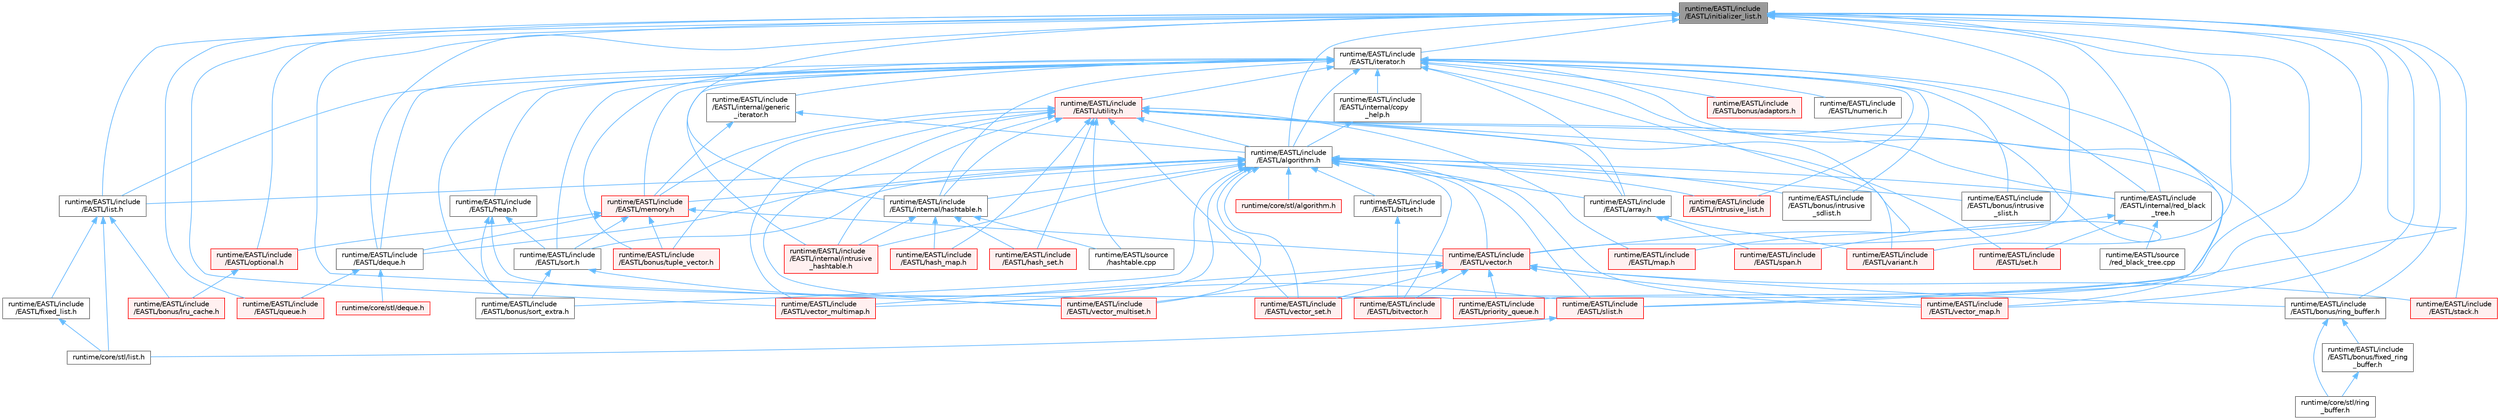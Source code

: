 digraph "runtime/EASTL/include/EASTL/initializer_list.h"
{
 // LATEX_PDF_SIZE
  bgcolor="transparent";
  edge [fontname=Helvetica,fontsize=10,labelfontname=Helvetica,labelfontsize=10];
  node [fontname=Helvetica,fontsize=10,shape=box,height=0.2,width=0.4];
  Node1 [id="Node000001",label="runtime/EASTL/include\l/EASTL/initializer_list.h",height=0.2,width=0.4,color="gray40", fillcolor="grey60", style="filled", fontcolor="black",tooltip=" "];
  Node1 -> Node2 [id="edge1_Node000001_Node000002",dir="back",color="steelblue1",style="solid",tooltip=" "];
  Node2 [id="Node000002",label="runtime/EASTL/include\l/EASTL/algorithm.h",height=0.2,width=0.4,color="grey40", fillcolor="white", style="filled",URL="$_e_a_s_t_l_2include_2_e_a_s_t_l_2algorithm_8h.html",tooltip=" "];
  Node2 -> Node3 [id="edge2_Node000002_Node000003",dir="back",color="steelblue1",style="solid",tooltip=" "];
  Node3 [id="Node000003",label="runtime/EASTL/include\l/EASTL/array.h",height=0.2,width=0.4,color="grey40", fillcolor="white", style="filled",URL="$array_8h.html",tooltip=" "];
  Node3 -> Node4 [id="edge3_Node000003_Node000004",dir="back",color="steelblue1",style="solid",tooltip=" "];
  Node4 [id="Node000004",label="runtime/EASTL/include\l/EASTL/span.h",height=0.2,width=0.4,color="red", fillcolor="#FFF0F0", style="filled",URL="$span_8h.html",tooltip=" "];
  Node3 -> Node416 [id="edge4_Node000003_Node000416",dir="back",color="steelblue1",style="solid",tooltip=" "];
  Node416 [id="Node000416",label="runtime/EASTL/include\l/EASTL/variant.h",height=0.2,width=0.4,color="red", fillcolor="#FFF0F0", style="filled",URL="$_e_a_s_t_l_2include_2_e_a_s_t_l_2variant_8h.html",tooltip=" "];
  Node2 -> Node71 [id="edge5_Node000002_Node000071",dir="back",color="steelblue1",style="solid",tooltip=" "];
  Node71 [id="Node000071",label="runtime/EASTL/include\l/EASTL/bitset.h",height=0.2,width=0.4,color="grey40", fillcolor="white", style="filled",URL="$bitset_8h.html",tooltip=" "];
  Node71 -> Node72 [id="edge6_Node000071_Node000072",dir="back",color="steelblue1",style="solid",tooltip=" "];
  Node72 [id="Node000072",label="runtime/EASTL/include\l/EASTL/bitvector.h",height=0.2,width=0.4,color="red", fillcolor="#FFF0F0", style="filled",URL="$bitvector_8h.html",tooltip=" "];
  Node2 -> Node72 [id="edge7_Node000002_Node000072",dir="back",color="steelblue1",style="solid",tooltip=" "];
  Node2 -> Node418 [id="edge8_Node000002_Node000418",dir="back",color="steelblue1",style="solid",tooltip=" "];
  Node418 [id="Node000418",label="runtime/EASTL/include\l/EASTL/bonus/intrusive\l_sdlist.h",height=0.2,width=0.4,color="grey40", fillcolor="white", style="filled",URL="$intrusive__sdlist_8h.html",tooltip=" "];
  Node2 -> Node419 [id="edge9_Node000002_Node000419",dir="back",color="steelblue1",style="solid",tooltip=" "];
  Node419 [id="Node000419",label="runtime/EASTL/include\l/EASTL/bonus/intrusive\l_slist.h",height=0.2,width=0.4,color="grey40", fillcolor="white", style="filled",URL="$intrusive__slist_8h.html",tooltip=" "];
  Node2 -> Node420 [id="edge10_Node000002_Node000420",dir="back",color="steelblue1",style="solid",tooltip=" "];
  Node420 [id="Node000420",label="runtime/EASTL/include\l/EASTL/bonus/sort_extra.h",height=0.2,width=0.4,color="grey40", fillcolor="white", style="filled",URL="$sort__extra_8h.html",tooltip=" "];
  Node2 -> Node421 [id="edge11_Node000002_Node000421",dir="back",color="steelblue1",style="solid",tooltip=" "];
  Node421 [id="Node000421",label="runtime/EASTL/include\l/EASTL/deque.h",height=0.2,width=0.4,color="grey40", fillcolor="white", style="filled",URL="$_e_a_s_t_l_2include_2_e_a_s_t_l_2deque_8h.html",tooltip=" "];
  Node421 -> Node422 [id="edge12_Node000421_Node000422",dir="back",color="steelblue1",style="solid",tooltip=" "];
  Node422 [id="Node000422",label="runtime/EASTL/include\l/EASTL/queue.h",height=0.2,width=0.4,color="red", fillcolor="#FFF0F0", style="filled",URL="$_e_a_s_t_l_2include_2_e_a_s_t_l_2queue_8h.html",tooltip=" "];
  Node421 -> Node424 [id="edge13_Node000421_Node000424",dir="back",color="steelblue1",style="solid",tooltip=" "];
  Node424 [id="Node000424",label="runtime/core/stl/deque.h",height=0.2,width=0.4,color="red", fillcolor="#FFF0F0", style="filled",URL="$core_2stl_2deque_8h.html",tooltip=" "];
  Node2 -> Node97 [id="edge14_Node000002_Node000097",dir="back",color="steelblue1",style="solid",tooltip=" "];
  Node97 [id="Node000097",label="runtime/EASTL/include\l/EASTL/internal/hashtable.h",height=0.2,width=0.4,color="grey40", fillcolor="white", style="filled",URL="$hashtable_8h.html",tooltip=" "];
  Node97 -> Node98 [id="edge15_Node000097_Node000098",dir="back",color="steelblue1",style="solid",tooltip=" "];
  Node98 [id="Node000098",label="runtime/EASTL/include\l/EASTL/hash_map.h",height=0.2,width=0.4,color="red", fillcolor="#FFF0F0", style="filled",URL="$hash__map_8h.html",tooltip=" "];
  Node97 -> Node104 [id="edge16_Node000097_Node000104",dir="back",color="steelblue1",style="solid",tooltip=" "];
  Node104 [id="Node000104",label="runtime/EASTL/include\l/EASTL/hash_set.h",height=0.2,width=0.4,color="red", fillcolor="#FFF0F0", style="filled",URL="$hash__set_8h.html",tooltip=" "];
  Node97 -> Node107 [id="edge17_Node000097_Node000107",dir="back",color="steelblue1",style="solid",tooltip=" "];
  Node107 [id="Node000107",label="runtime/EASTL/include\l/EASTL/internal/intrusive\l_hashtable.h",height=0.2,width=0.4,color="red", fillcolor="#FFF0F0", style="filled",URL="$intrusive__hashtable_8h.html",tooltip=" "];
  Node97 -> Node110 [id="edge18_Node000097_Node000110",dir="back",color="steelblue1",style="solid",tooltip=" "];
  Node110 [id="Node000110",label="runtime/EASTL/source\l/hashtable.cpp",height=0.2,width=0.4,color="grey40", fillcolor="white", style="filled",URL="$hashtable_8cpp.html",tooltip=" "];
  Node2 -> Node107 [id="edge19_Node000002_Node000107",dir="back",color="steelblue1",style="solid",tooltip=" "];
  Node2 -> Node425 [id="edge20_Node000002_Node000425",dir="back",color="steelblue1",style="solid",tooltip=" "];
  Node425 [id="Node000425",label="runtime/EASTL/include\l/EASTL/internal/red_black\l_tree.h",height=0.2,width=0.4,color="grey40", fillcolor="white", style="filled",URL="$red__black__tree_8h.html",tooltip=" "];
  Node425 -> Node426 [id="edge21_Node000425_Node000426",dir="back",color="steelblue1",style="solid",tooltip=" "];
  Node426 [id="Node000426",label="runtime/EASTL/include\l/EASTL/map.h",height=0.2,width=0.4,color="red", fillcolor="#FFF0F0", style="filled",URL="$_e_a_s_t_l_2include_2_e_a_s_t_l_2map_8h.html",tooltip=" "];
  Node425 -> Node430 [id="edge22_Node000425_Node000430",dir="back",color="steelblue1",style="solid",tooltip=" "];
  Node430 [id="Node000430",label="runtime/EASTL/include\l/EASTL/set.h",height=0.2,width=0.4,color="red", fillcolor="#FFF0F0", style="filled",URL="$set_8h.html",tooltip=" "];
  Node425 -> Node432 [id="edge23_Node000425_Node000432",dir="back",color="steelblue1",style="solid",tooltip=" "];
  Node432 [id="Node000432",label="runtime/EASTL/source\l/red_black_tree.cpp",height=0.2,width=0.4,color="grey40", fillcolor="white", style="filled",URL="$red__black__tree_8cpp.html",tooltip=" "];
  Node2 -> Node433 [id="edge24_Node000002_Node000433",dir="back",color="steelblue1",style="solid",tooltip=" "];
  Node433 [id="Node000433",label="runtime/EASTL/include\l/EASTL/intrusive_list.h",height=0.2,width=0.4,color="red", fillcolor="#FFF0F0", style="filled",URL="$intrusive__list_8h.html",tooltip=" "];
  Node2 -> Node435 [id="edge25_Node000002_Node000435",dir="back",color="steelblue1",style="solid",tooltip=" "];
  Node435 [id="Node000435",label="runtime/EASTL/include\l/EASTL/list.h",height=0.2,width=0.4,color="grey40", fillcolor="white", style="filled",URL="$_e_a_s_t_l_2include_2_e_a_s_t_l_2list_8h.html",tooltip=" "];
  Node435 -> Node102 [id="edge26_Node000435_Node000102",dir="back",color="steelblue1",style="solid",tooltip=" "];
  Node102 [id="Node000102",label="runtime/EASTL/include\l/EASTL/bonus/lru_cache.h",height=0.2,width=0.4,color="red", fillcolor="#FFF0F0", style="filled",URL="$_e_a_s_t_l_2include_2_e_a_s_t_l_2bonus_2lru__cache_8h.html",tooltip=" "];
  Node435 -> Node436 [id="edge27_Node000435_Node000436",dir="back",color="steelblue1",style="solid",tooltip=" "];
  Node436 [id="Node000436",label="runtime/EASTL/include\l/EASTL/fixed_list.h",height=0.2,width=0.4,color="grey40", fillcolor="white", style="filled",URL="$fixed__list_8h.html",tooltip=" "];
  Node436 -> Node437 [id="edge28_Node000436_Node000437",dir="back",color="steelblue1",style="solid",tooltip=" "];
  Node437 [id="Node000437",label="runtime/core/stl/list.h",height=0.2,width=0.4,color="grey40", fillcolor="white", style="filled",URL="$core_2stl_2list_8h.html",tooltip=" "];
  Node435 -> Node437 [id="edge29_Node000435_Node000437",dir="back",color="steelblue1",style="solid",tooltip=" "];
  Node2 -> Node438 [id="edge30_Node000002_Node000438",dir="back",color="steelblue1",style="solid",tooltip=" "];
  Node438 [id="Node000438",label="runtime/EASTL/include\l/EASTL/memory.h",height=0.2,width=0.4,color="red", fillcolor="#FFF0F0", style="filled",URL="$_e_a_s_t_l_2include_2_e_a_s_t_l_2memory_8h.html",tooltip=" "];
  Node438 -> Node439 [id="edge31_Node000438_Node000439",dir="back",color="steelblue1",style="solid",tooltip=" "];
  Node439 [id="Node000439",label="runtime/EASTL/include\l/EASTL/bonus/tuple_vector.h",height=0.2,width=0.4,color="red", fillcolor="#FFF0F0", style="filled",URL="$tuple__vector_8h.html",tooltip=" "];
  Node438 -> Node421 [id="edge32_Node000438_Node000421",dir="back",color="steelblue1",style="solid",tooltip=" "];
  Node438 -> Node455 [id="edge33_Node000438_Node000455",dir="back",color="steelblue1",style="solid",tooltip=" "];
  Node455 [id="Node000455",label="runtime/EASTL/include\l/EASTL/optional.h",height=0.2,width=0.4,color="red", fillcolor="#FFF0F0", style="filled",URL="$_e_a_s_t_l_2include_2_e_a_s_t_l_2optional_8h.html",tooltip=" "];
  Node455 -> Node102 [id="edge34_Node000455_Node000102",dir="back",color="steelblue1",style="solid",tooltip=" "];
  Node438 -> Node458 [id="edge35_Node000438_Node000458",dir="back",color="steelblue1",style="solid",tooltip=" "];
  Node458 [id="Node000458",label="runtime/EASTL/include\l/EASTL/sort.h",height=0.2,width=0.4,color="grey40", fillcolor="white", style="filled",URL="$sort_8h.html",tooltip=" "];
  Node458 -> Node420 [id="edge36_Node000458_Node000420",dir="back",color="steelblue1",style="solid",tooltip=" "];
  Node458 -> Node459 [id="edge37_Node000458_Node000459",dir="back",color="steelblue1",style="solid",tooltip=" "];
  Node459 [id="Node000459",label="runtime/EASTL/include\l/EASTL/slist.h",height=0.2,width=0.4,color="red", fillcolor="#FFF0F0", style="filled",URL="$slist_8h.html",tooltip=" "];
  Node459 -> Node437 [id="edge38_Node000459_Node000437",dir="back",color="steelblue1",style="solid",tooltip=" "];
  Node438 -> Node460 [id="edge39_Node000438_Node000460",dir="back",color="steelblue1",style="solid",tooltip=" "];
  Node460 [id="Node000460",label="runtime/EASTL/include\l/EASTL/vector.h",height=0.2,width=0.4,color="red", fillcolor="#FFF0F0", style="filled",URL="$_e_a_s_t_l_2include_2_e_a_s_t_l_2vector_8h.html",tooltip=" "];
  Node460 -> Node72 [id="edge40_Node000460_Node000072",dir="back",color="steelblue1",style="solid",tooltip=" "];
  Node460 -> Node461 [id="edge41_Node000460_Node000461",dir="back",color="steelblue1",style="solid",tooltip=" "];
  Node461 [id="Node000461",label="runtime/EASTL/include\l/EASTL/bonus/ring_buffer.h",height=0.2,width=0.4,color="grey40", fillcolor="white", style="filled",URL="$_e_a_s_t_l_2include_2_e_a_s_t_l_2bonus_2ring__buffer_8h.html",tooltip=" "];
  Node461 -> Node446 [id="edge42_Node000461_Node000446",dir="back",color="steelblue1",style="solid",tooltip=" "];
  Node446 [id="Node000446",label="runtime/EASTL/include\l/EASTL/bonus/fixed_ring\l_buffer.h",height=0.2,width=0.4,color="grey40", fillcolor="white", style="filled",URL="$fixed__ring__buffer_8h.html",tooltip=" "];
  Node446 -> Node447 [id="edge43_Node000446_Node000447",dir="back",color="steelblue1",style="solid",tooltip=" "];
  Node447 [id="Node000447",label="runtime/core/stl/ring\l_buffer.h",height=0.2,width=0.4,color="grey40", fillcolor="white", style="filled",URL="$core_2stl_2ring__buffer_8h.html",tooltip=" "];
  Node461 -> Node447 [id="edge44_Node000461_Node000447",dir="back",color="steelblue1",style="solid",tooltip=" "];
  Node460 -> Node462 [id="edge45_Node000460_Node000462",dir="back",color="steelblue1",style="solid",tooltip=" "];
  Node462 [id="Node000462",label="runtime/EASTL/include\l/EASTL/priority_queue.h",height=0.2,width=0.4,color="red", fillcolor="#FFF0F0", style="filled",URL="$_e_a_s_t_l_2include_2_e_a_s_t_l_2priority__queue_8h.html",tooltip=" "];
  Node460 -> Node464 [id="edge46_Node000460_Node000464",dir="back",color="steelblue1",style="solid",tooltip=" "];
  Node464 [id="Node000464",label="runtime/EASTL/include\l/EASTL/stack.h",height=0.2,width=0.4,color="red", fillcolor="#FFF0F0", style="filled",URL="$_e_a_s_t_l_2include_2_e_a_s_t_l_2stack_8h.html",tooltip=" "];
  Node460 -> Node466 [id="edge47_Node000460_Node000466",dir="back",color="steelblue1",style="solid",tooltip=" "];
  Node466 [id="Node000466",label="runtime/EASTL/include\l/EASTL/vector_map.h",height=0.2,width=0.4,color="red", fillcolor="#FFF0F0", style="filled",URL="$_e_a_s_t_l_2include_2_e_a_s_t_l_2vector__map_8h.html",tooltip=" "];
  Node460 -> Node468 [id="edge48_Node000460_Node000468",dir="back",color="steelblue1",style="solid",tooltip=" "];
  Node468 [id="Node000468",label="runtime/EASTL/include\l/EASTL/vector_multimap.h",height=0.2,width=0.4,color="red", fillcolor="#FFF0F0", style="filled",URL="$vector__multimap_8h.html",tooltip=" "];
  Node460 -> Node469 [id="edge49_Node000460_Node000469",dir="back",color="steelblue1",style="solid",tooltip=" "];
  Node469 [id="Node000469",label="runtime/EASTL/include\l/EASTL/vector_multiset.h",height=0.2,width=0.4,color="red", fillcolor="#FFF0F0", style="filled",URL="$vector__multiset_8h.html",tooltip=" "];
  Node460 -> Node470 [id="edge50_Node000460_Node000470",dir="back",color="steelblue1",style="solid",tooltip=" "];
  Node470 [id="Node000470",label="runtime/EASTL/include\l/EASTL/vector_set.h",height=0.2,width=0.4,color="red", fillcolor="#FFF0F0", style="filled",URL="$vector__set_8h.html",tooltip=" "];
  Node2 -> Node459 [id="edge51_Node000002_Node000459",dir="back",color="steelblue1",style="solid",tooltip=" "];
  Node2 -> Node458 [id="edge52_Node000002_Node000458",dir="back",color="steelblue1",style="solid",tooltip=" "];
  Node2 -> Node460 [id="edge53_Node000002_Node000460",dir="back",color="steelblue1",style="solid",tooltip=" "];
  Node2 -> Node466 [id="edge54_Node000002_Node000466",dir="back",color="steelblue1",style="solid",tooltip=" "];
  Node2 -> Node468 [id="edge55_Node000002_Node000468",dir="back",color="steelblue1",style="solid",tooltip=" "];
  Node2 -> Node469 [id="edge56_Node000002_Node000469",dir="back",color="steelblue1",style="solid",tooltip=" "];
  Node2 -> Node470 [id="edge57_Node000002_Node000470",dir="back",color="steelblue1",style="solid",tooltip=" "];
  Node2 -> Node473 [id="edge58_Node000002_Node000473",dir="back",color="steelblue1",style="solid",tooltip=" "];
  Node473 [id="Node000473",label="runtime/core/stl/algorithm.h",height=0.2,width=0.4,color="red", fillcolor="#FFF0F0", style="filled",URL="$core_2stl_2algorithm_8h.html",tooltip=" "];
  Node1 -> Node461 [id="edge59_Node000001_Node000461",dir="back",color="steelblue1",style="solid",tooltip=" "];
  Node1 -> Node421 [id="edge60_Node000001_Node000421",dir="back",color="steelblue1",style="solid",tooltip=" "];
  Node1 -> Node97 [id="edge61_Node000001_Node000097",dir="back",color="steelblue1",style="solid",tooltip=" "];
  Node1 -> Node425 [id="edge62_Node000001_Node000425",dir="back",color="steelblue1",style="solid",tooltip=" "];
  Node1 -> Node474 [id="edge63_Node000001_Node000474",dir="back",color="steelblue1",style="solid",tooltip=" "];
  Node474 [id="Node000474",label="runtime/EASTL/include\l/EASTL/iterator.h",height=0.2,width=0.4,color="grey40", fillcolor="white", style="filled",URL="$_e_a_s_t_l_2include_2_e_a_s_t_l_2iterator_8h.html",tooltip=" "];
  Node474 -> Node2 [id="edge64_Node000474_Node000002",dir="back",color="steelblue1",style="solid",tooltip=" "];
  Node474 -> Node3 [id="edge65_Node000474_Node000003",dir="back",color="steelblue1",style="solid",tooltip=" "];
  Node474 -> Node475 [id="edge66_Node000474_Node000475",dir="back",color="steelblue1",style="solid",tooltip=" "];
  Node475 [id="Node000475",label="runtime/EASTL/include\l/EASTL/bonus/adaptors.h",height=0.2,width=0.4,color="red", fillcolor="#FFF0F0", style="filled",URL="$adaptors_8h.html",tooltip=" "];
  Node474 -> Node418 [id="edge67_Node000474_Node000418",dir="back",color="steelblue1",style="solid",tooltip=" "];
  Node474 -> Node419 [id="edge68_Node000474_Node000419",dir="back",color="steelblue1",style="solid",tooltip=" "];
  Node474 -> Node461 [id="edge69_Node000474_Node000461",dir="back",color="steelblue1",style="solid",tooltip=" "];
  Node474 -> Node420 [id="edge70_Node000474_Node000420",dir="back",color="steelblue1",style="solid",tooltip=" "];
  Node474 -> Node439 [id="edge71_Node000474_Node000439",dir="back",color="steelblue1",style="solid",tooltip=" "];
  Node474 -> Node421 [id="edge72_Node000474_Node000421",dir="back",color="steelblue1",style="solid",tooltip=" "];
  Node474 -> Node478 [id="edge73_Node000474_Node000478",dir="back",color="steelblue1",style="solid",tooltip=" "];
  Node478 [id="Node000478",label="runtime/EASTL/include\l/EASTL/heap.h",height=0.2,width=0.4,color="grey40", fillcolor="white", style="filled",URL="$heap_8h.html",tooltip=" "];
  Node478 -> Node420 [id="edge74_Node000478_Node000420",dir="back",color="steelblue1",style="solid",tooltip=" "];
  Node478 -> Node462 [id="edge75_Node000478_Node000462",dir="back",color="steelblue1",style="solid",tooltip=" "];
  Node478 -> Node458 [id="edge76_Node000478_Node000458",dir="back",color="steelblue1",style="solid",tooltip=" "];
  Node474 -> Node96 [id="edge77_Node000474_Node000096",dir="back",color="steelblue1",style="solid",tooltip=" "];
  Node96 [id="Node000096",label="runtime/EASTL/include\l/EASTL/internal/copy\l_help.h",height=0.2,width=0.4,color="grey40", fillcolor="white", style="filled",URL="$copy__help_8h.html",tooltip=" "];
  Node96 -> Node2 [id="edge78_Node000096_Node000002",dir="back",color="steelblue1",style="solid",tooltip=" "];
  Node474 -> Node479 [id="edge79_Node000474_Node000479",dir="back",color="steelblue1",style="solid",tooltip=" "];
  Node479 [id="Node000479",label="runtime/EASTL/include\l/EASTL/internal/generic\l_iterator.h",height=0.2,width=0.4,color="grey40", fillcolor="white", style="filled",URL="$generic__iterator_8h.html",tooltip=" "];
  Node479 -> Node2 [id="edge80_Node000479_Node000002",dir="back",color="steelblue1",style="solid",tooltip=" "];
  Node479 -> Node438 [id="edge81_Node000479_Node000438",dir="back",color="steelblue1",style="solid",tooltip=" "];
  Node474 -> Node97 [id="edge82_Node000474_Node000097",dir="back",color="steelblue1",style="solid",tooltip=" "];
  Node474 -> Node107 [id="edge83_Node000474_Node000107",dir="back",color="steelblue1",style="solid",tooltip=" "];
  Node474 -> Node425 [id="edge84_Node000474_Node000425",dir="back",color="steelblue1",style="solid",tooltip=" "];
  Node474 -> Node433 [id="edge85_Node000474_Node000433",dir="back",color="steelblue1",style="solid",tooltip=" "];
  Node474 -> Node435 [id="edge86_Node000474_Node000435",dir="back",color="steelblue1",style="solid",tooltip=" "];
  Node474 -> Node438 [id="edge87_Node000474_Node000438",dir="back",color="steelblue1",style="solid",tooltip=" "];
  Node474 -> Node480 [id="edge88_Node000474_Node000480",dir="back",color="steelblue1",style="solid",tooltip=" "];
  Node480 [id="Node000480",label="runtime/EASTL/include\l/EASTL/numeric.h",height=0.2,width=0.4,color="grey40", fillcolor="white", style="filled",URL="$numeric_8h.html",tooltip=" "];
  Node474 -> Node459 [id="edge89_Node000474_Node000459",dir="back",color="steelblue1",style="solid",tooltip=" "];
  Node474 -> Node458 [id="edge90_Node000474_Node000458",dir="back",color="steelblue1",style="solid",tooltip=" "];
  Node474 -> Node4 [id="edge91_Node000474_Node000004",dir="back",color="steelblue1",style="solid",tooltip=" "];
  Node474 -> Node481 [id="edge92_Node000474_Node000481",dir="back",color="steelblue1",style="solid",tooltip=" "];
  Node481 [id="Node000481",label="runtime/EASTL/include\l/EASTL/utility.h",height=0.2,width=0.4,color="red", fillcolor="#FFF0F0", style="filled",URL="$_e_a_s_t_l_2include_2_e_a_s_t_l_2utility_8h.html",tooltip=" "];
  Node481 -> Node2 [id="edge93_Node000481_Node000002",dir="back",color="steelblue1",style="solid",tooltip=" "];
  Node481 -> Node3 [id="edge94_Node000481_Node000003",dir="back",color="steelblue1",style="solid",tooltip=" "];
  Node481 -> Node439 [id="edge95_Node000481_Node000439",dir="back",color="steelblue1",style="solid",tooltip=" "];
  Node481 -> Node98 [id="edge96_Node000481_Node000098",dir="back",color="steelblue1",style="solid",tooltip=" "];
  Node481 -> Node104 [id="edge97_Node000481_Node000104",dir="back",color="steelblue1",style="solid",tooltip=" "];
  Node481 -> Node97 [id="edge98_Node000481_Node000097",dir="back",color="steelblue1",style="solid",tooltip=" "];
  Node481 -> Node107 [id="edge99_Node000481_Node000107",dir="back",color="steelblue1",style="solid",tooltip=" "];
  Node481 -> Node425 [id="edge100_Node000481_Node000425",dir="back",color="steelblue1",style="solid",tooltip=" "];
  Node481 -> Node426 [id="edge101_Node000481_Node000426",dir="back",color="steelblue1",style="solid",tooltip=" "];
  Node481 -> Node438 [id="edge102_Node000481_Node000438",dir="back",color="steelblue1",style="solid",tooltip=" "];
  Node481 -> Node430 [id="edge103_Node000481_Node000430",dir="back",color="steelblue1",style="solid",tooltip=" "];
  Node481 -> Node416 [id="edge104_Node000481_Node000416",dir="back",color="steelblue1",style="solid",tooltip=" "];
  Node481 -> Node466 [id="edge105_Node000481_Node000466",dir="back",color="steelblue1",style="solid",tooltip=" "];
  Node481 -> Node468 [id="edge106_Node000481_Node000468",dir="back",color="steelblue1",style="solid",tooltip=" "];
  Node481 -> Node469 [id="edge107_Node000481_Node000469",dir="back",color="steelblue1",style="solid",tooltip=" "];
  Node481 -> Node470 [id="edge108_Node000481_Node000470",dir="back",color="steelblue1",style="solid",tooltip=" "];
  Node481 -> Node110 [id="edge109_Node000481_Node000110",dir="back",color="steelblue1",style="solid",tooltip=" "];
  Node474 -> Node460 [id="edge110_Node000474_Node000460",dir="back",color="steelblue1",style="solid",tooltip=" "];
  Node1 -> Node435 [id="edge111_Node000001_Node000435",dir="back",color="steelblue1",style="solid",tooltip=" "];
  Node1 -> Node455 [id="edge112_Node000001_Node000455",dir="back",color="steelblue1",style="solid",tooltip=" "];
  Node1 -> Node462 [id="edge113_Node000001_Node000462",dir="back",color="steelblue1",style="solid",tooltip=" "];
  Node1 -> Node422 [id="edge114_Node000001_Node000422",dir="back",color="steelblue1",style="solid",tooltip=" "];
  Node1 -> Node459 [id="edge115_Node000001_Node000459",dir="back",color="steelblue1",style="solid",tooltip=" "];
  Node1 -> Node464 [id="edge116_Node000001_Node000464",dir="back",color="steelblue1",style="solid",tooltip=" "];
  Node1 -> Node416 [id="edge117_Node000001_Node000416",dir="back",color="steelblue1",style="solid",tooltip=" "];
  Node1 -> Node460 [id="edge118_Node000001_Node000460",dir="back",color="steelblue1",style="solid",tooltip=" "];
  Node1 -> Node466 [id="edge119_Node000001_Node000466",dir="back",color="steelblue1",style="solid",tooltip=" "];
  Node1 -> Node468 [id="edge120_Node000001_Node000468",dir="back",color="steelblue1",style="solid",tooltip=" "];
  Node1 -> Node469 [id="edge121_Node000001_Node000469",dir="back",color="steelblue1",style="solid",tooltip=" "];
  Node1 -> Node470 [id="edge122_Node000001_Node000470",dir="back",color="steelblue1",style="solid",tooltip=" "];
}
